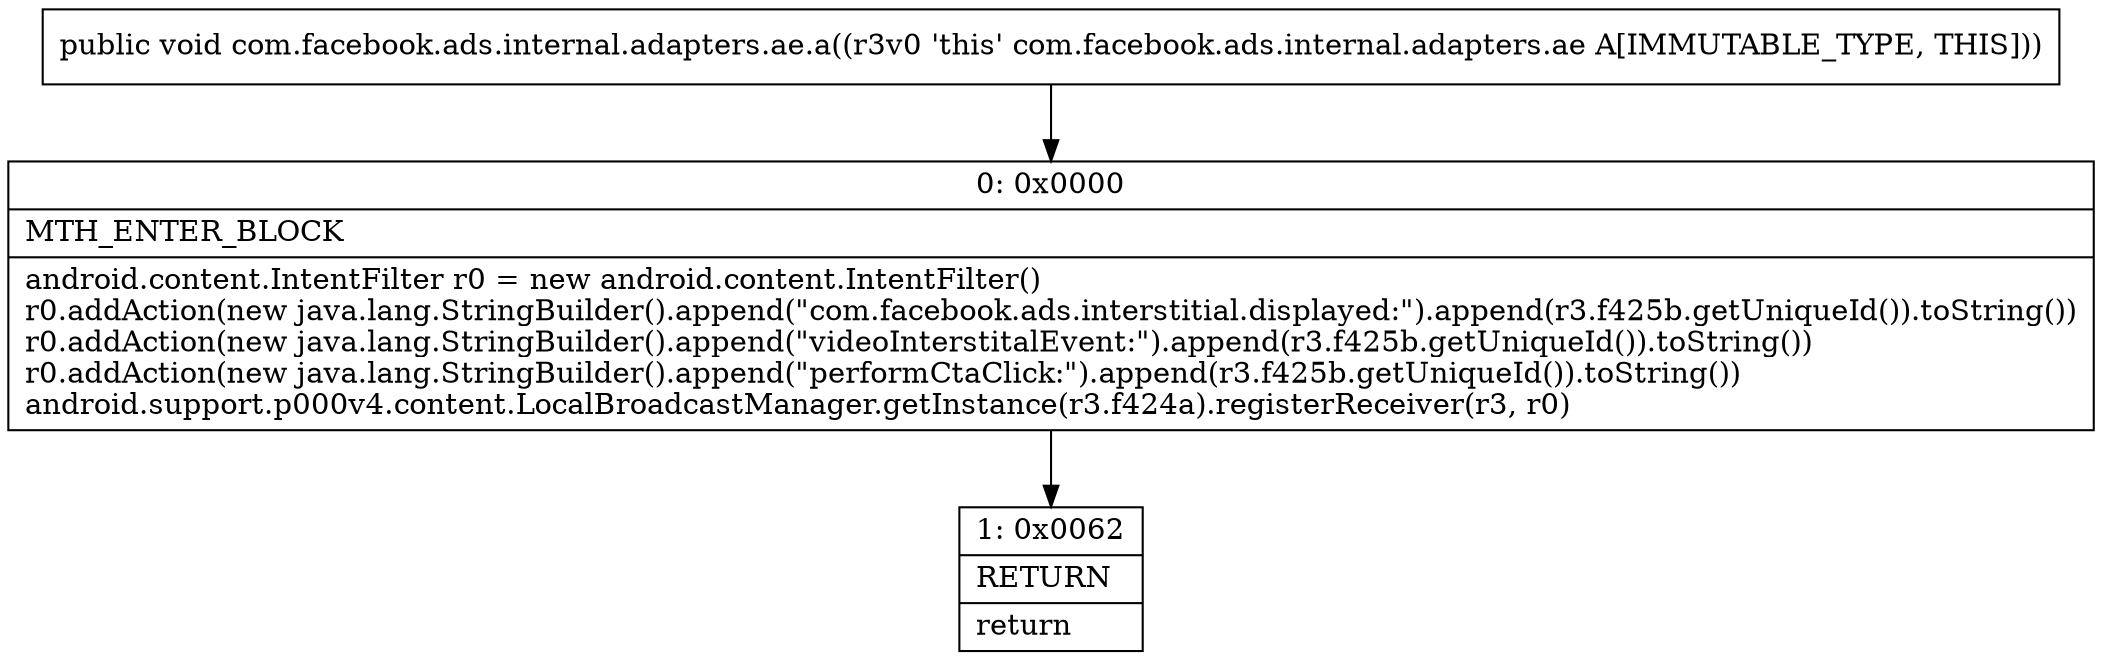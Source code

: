 digraph "CFG forcom.facebook.ads.internal.adapters.ae.a()V" {
Node_0 [shape=record,label="{0\:\ 0x0000|MTH_ENTER_BLOCK\l|android.content.IntentFilter r0 = new android.content.IntentFilter()\lr0.addAction(new java.lang.StringBuilder().append(\"com.facebook.ads.interstitial.displayed:\").append(r3.f425b.getUniqueId()).toString())\lr0.addAction(new java.lang.StringBuilder().append(\"videoInterstitalEvent:\").append(r3.f425b.getUniqueId()).toString())\lr0.addAction(new java.lang.StringBuilder().append(\"performCtaClick:\").append(r3.f425b.getUniqueId()).toString())\landroid.support.p000v4.content.LocalBroadcastManager.getInstance(r3.f424a).registerReceiver(r3, r0)\l}"];
Node_1 [shape=record,label="{1\:\ 0x0062|RETURN\l|return\l}"];
MethodNode[shape=record,label="{public void com.facebook.ads.internal.adapters.ae.a((r3v0 'this' com.facebook.ads.internal.adapters.ae A[IMMUTABLE_TYPE, THIS])) }"];
MethodNode -> Node_0;
Node_0 -> Node_1;
}

